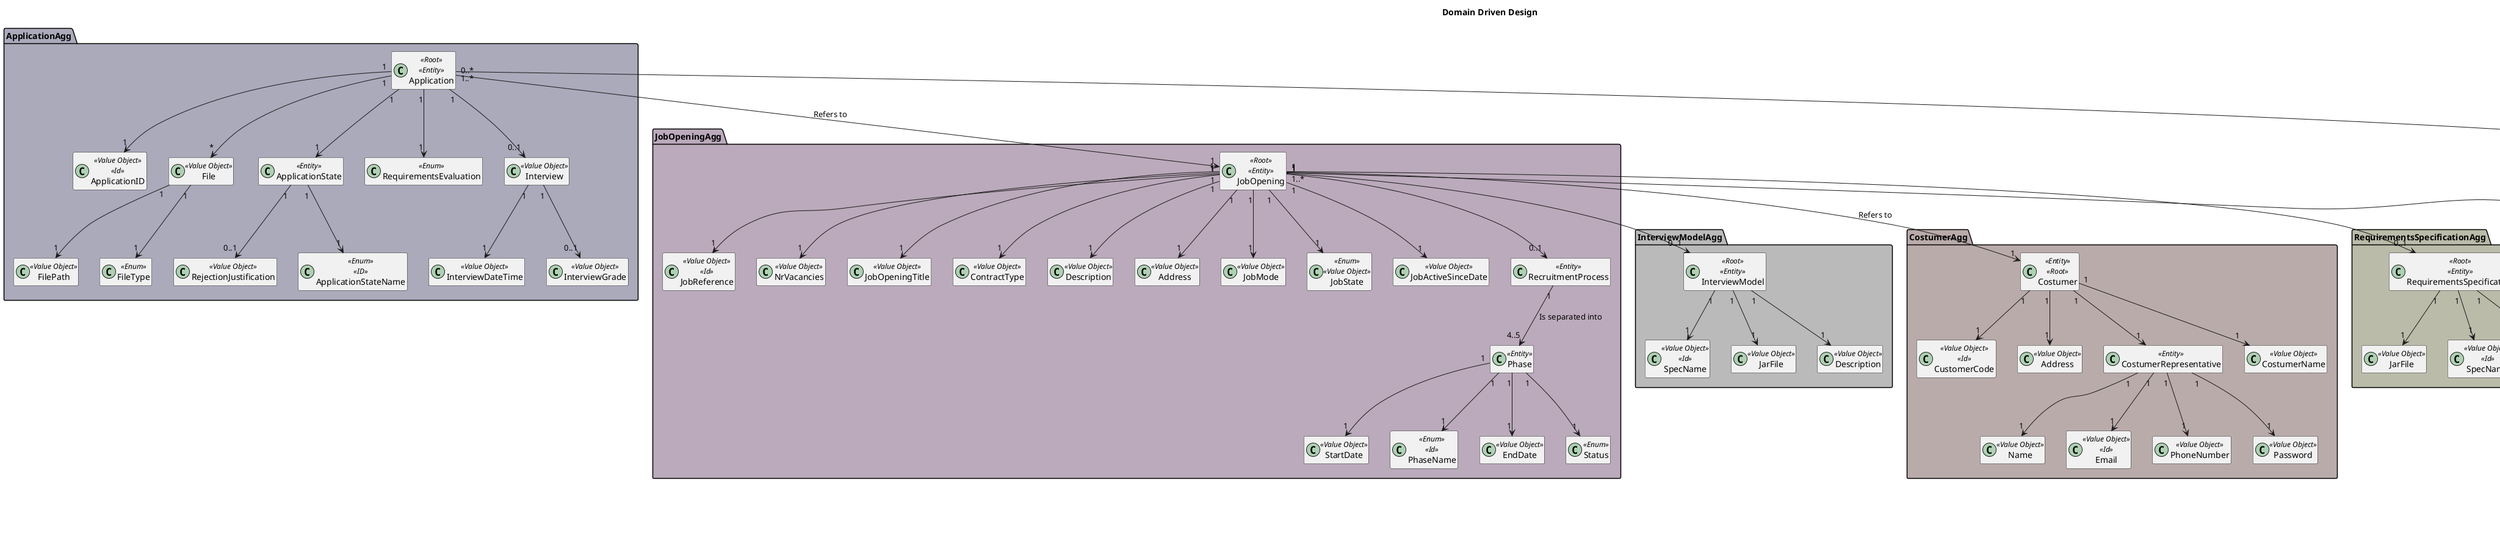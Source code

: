 @startuml
'https://plantuml.com/class-diagram

hide field
hide methods

title Domain Driven Design
skinparam linetype wavy 


package InterviewModelAgg #bababa {
    class InterviewModel<<Root>><<Entity>>
    class SpecName<<Value Object>><<Id>>
    class JarFile<<Value Object>>
    class Description<<Value Object>>

    InterviewModel"1"-->"1"JarFile
    InterviewModel"1"-->"1"SpecName
    InterviewModel"1"-->"1"Description
}

package CostumerAgg #baabab {
    class Costumer<<Entity>><<Root>>
    class CustomerCode<<Value Object>><<Id>>
    class Name<<Value Object>>
    class Address<<Value Object>>
    class CostumerRepresentative<<Entity>>
    class CostumerName<<Value Object>>

    class Email<<Value Object>><<Id>>
    class PhoneNumber<<Value Object>>
    class Name<<Value Object>>
    class Password<<Value Object>>

    Costumer "1" --> "1" CustomerCode
    Costumer "1" --> "1" CostumerName
    Costumer "1" --> "1" Address
    Costumer "1" --> "1" CostumerRepresentative

    CostumerRepresentative "1" --> "1" Email
    CostumerRepresentative "1" --> "1" PhoneNumber
    CostumerRepresentative "1" --> "1" Name
    CostumerRepresentative "1" --> "1" Password
}

package JobOpeningAgg #bbaabb {
    class JobOpening<<Root>><<Entity>>
    class JobReference<<Value Object>><<Id>>
    class NrVacancies<<Value Object>>
    class JobOpeningTitle<<Value Object>>
    class ContractType<<Value Object>>
    class Description<<Value Object>>
    class Address<<Value Object>>
    class JobMode<<Value Object>>
    class JobState<<Enum>><<Value Object>>
    class StartDate<<Value Object>>

    class Phase<<Entity>>
    class PhaseName<<Enum>><<Id>>
    class JobActiveSinceDate<<Value Object>>
    class EndDate<<Value Object>>
    class Status <<Enum>>
    class RecruitmentProcess<<Entity>>


    JobOpening "1" --> "1" JobReference
    JobOpening "1" --> "1" NrVacancies
    JobOpening "1" --> "1" JobOpeningTitle
    JobOpening "1" --> "1" ContractType
    JobOpening "1" --> "1" Description
    JobOpening "1" --> "1" Address
    JobOpening "1" --> "1" JobMode
    JobOpening "1" --> "1" JobState
    JobOpening "1" --> "1" JobActiveSinceDate
    JobOpening "1" --> "0..1" RecruitmentProcess

    JobOpening "1..*"--> "1" Costumer : Refers to

    
    Phase "1" --> "1" PhaseName
    Phase "1" --> "1" StartDate
    Phase "1" --> "1" EndDate
    Phase "1" --> "1" Status

    RecruitmentProcess "1"-->"4..5" Phase : Is separated into 
}

package RequirementsSpecificationAgg #bbbbaa {
    class RequirementsSpecification<<Root>><<Entity>>
    class JarFile<<Value Object>>
    class SpecName<<Value Object>><<Id>>
    class Description<<Value Object>>

    RequirementsSpecification "1" --> "1" JarFile
    RequirementsSpecification "1" --> "1" SpecName
    RequirementsSpecification "1" --> "1" Description
}

package CandidateAgg #aababb {
    class Candidate<<Root>><<Entity>>
    class Email<<Value Object>><<Id>>
    class Name<<Value Object>>
    class PhoneNumber<<Value Object>>
    class CandidateState<<Value Object>>


    Candidate "1" --> "1" Email
    Candidate "1" --> "1" Name
    Candidate "1" --> "1" PhoneNumber
    Candidate "1" --> "1" CandidateState
}

package ApplicationAgg #aaaabb {
    
    class Application<<Root>><<Entity>>
    class ApplicationID<<Value Object>><<Id>>
    
    class FilePath<<Value Object>>
    class File<<Value Object>>
    class FileType<<Enum>>

    class RejectionJustification<<Value Object>>
    class InterviewDateTime<<Value Object>>
    
    class ApplicationState<<Entity>>
    class ApplicationStateName<<Enum>><<ID>>

    class RequirementsEvaluation<<Enum>>

    class Interview<<Value Object>>
    class InterviewGrade<<Value Object>>

    Application "1" --> "1" ApplicationID
    Application "1" --> "1" ApplicationState
    ApplicationState "1" --> "1" ApplicationStateName
    ApplicationState "1" --> "0..1" RejectionJustification
    Application "1" --> "0..1" Interview
    Application "1" --> "*" File

    Application "1" --> "1" RequirementsEvaluation

    File "1" --> "1" FilePath
    File "1" --> "1" FileType

    

    Interview "1" --> "0..1" InterviewGrade
    Interview "1" --> "1" InterviewDateTime

 

    Application "0..*" --> "1" JobOpening : Refers to
    Application "1..*" --> "1" Candidate : Is submitted by
}

package RankingAgg #abbabb {
    class Rank<<Root>><<Entity>>
    class RankPosition<<Value Object>>
    class RankStatus<<Enum>>

    Rank "1" --> "1..*" RankPosition
    Rank "1" --> "1" RankStatus

    RankPosition "1" --> "1" Candidate

    JobOpening "1"-->"0..1" Rank : Has

}

JobOpening "1"-->"0..1" RequirementsSpecification
JobOpening "1"-->"0..1" InterviewModel
@enduml